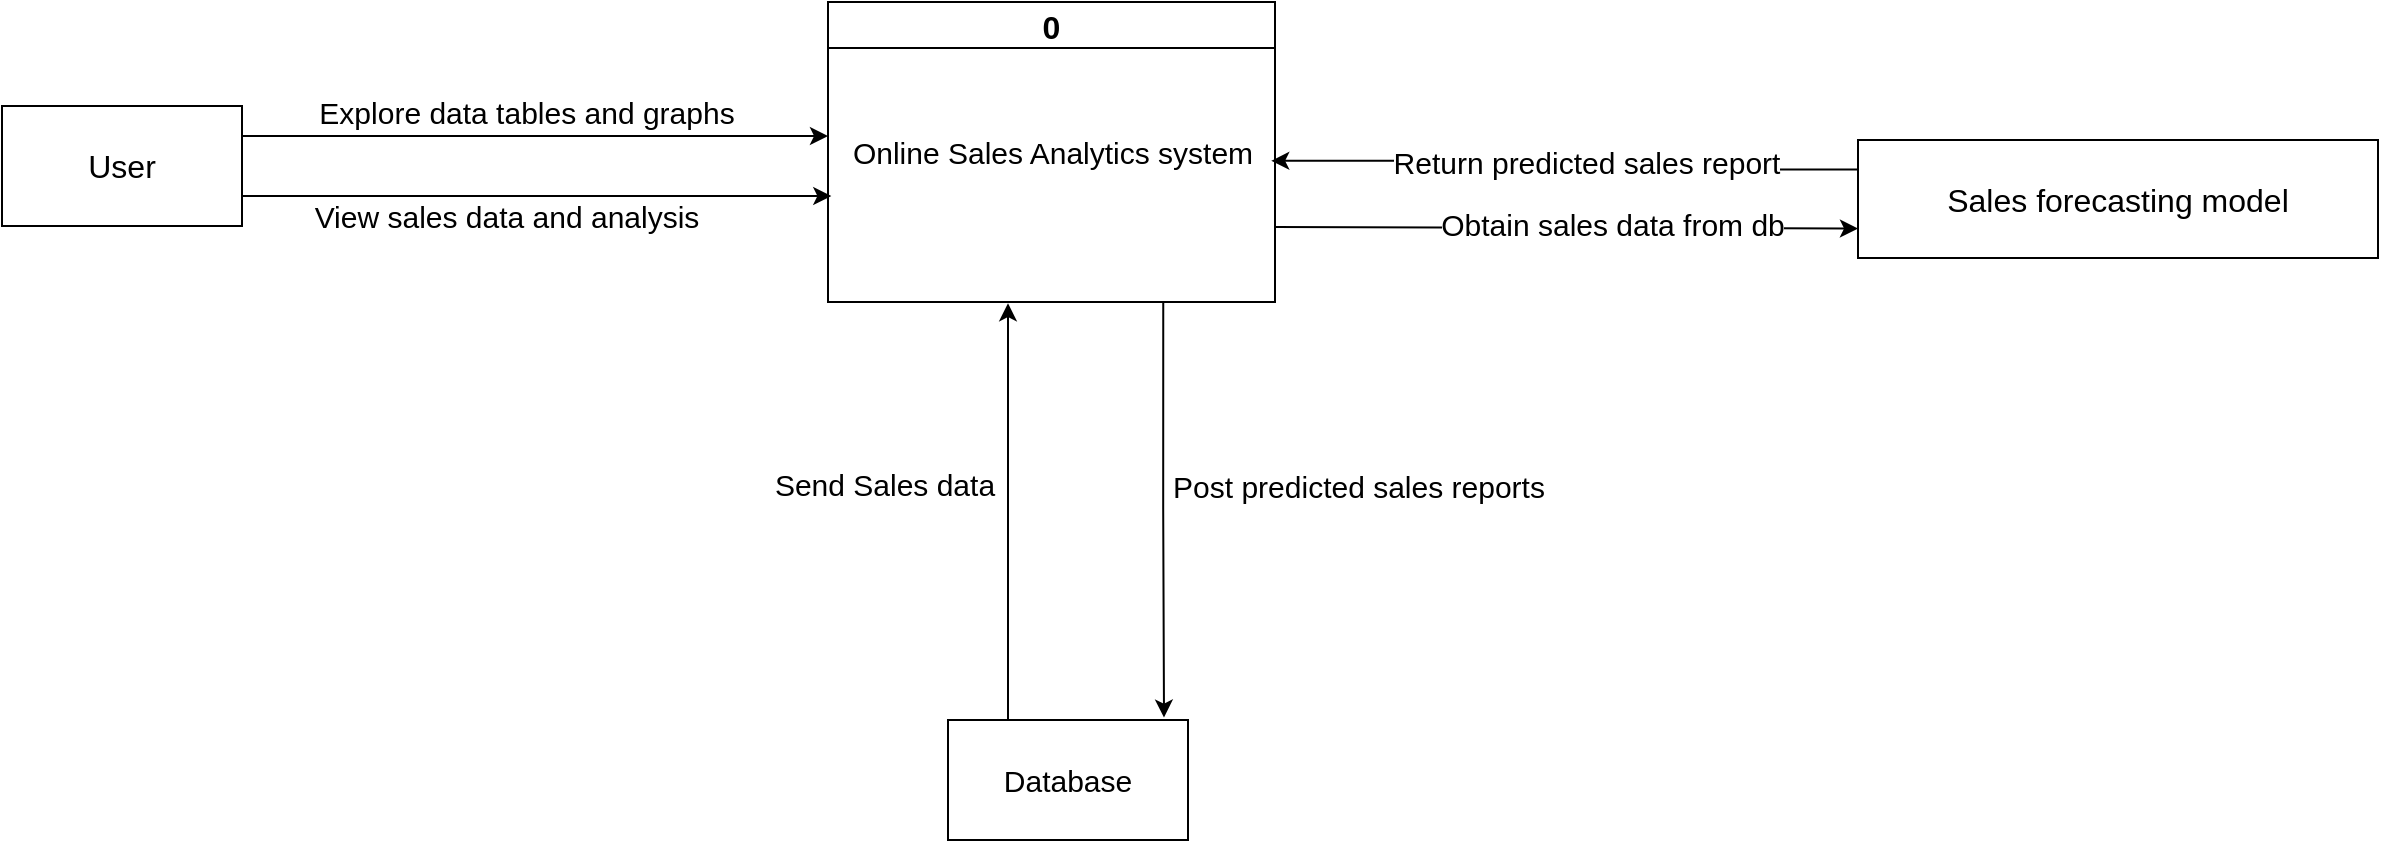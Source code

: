 <mxfile version="22.1.16" type="github">
  <diagram name="Page-1" id="157MY7tqHtxdynqmj1PK">
    <mxGraphModel dx="1850" dy="522" grid="0" gridSize="10" guides="1" tooltips="1" connect="1" arrows="1" fold="1" page="0" pageScale="1" pageWidth="850" pageHeight="1100" math="0" shadow="0">
      <root>
        <mxCell id="0" />
        <mxCell id="1" parent="0" />
        <mxCell id="dbFl1_X2jzq28ZrgJ7Md-6" style="rounded=0;orthogonalLoop=1;jettySize=auto;html=1;exitX=1;exitY=0.75;exitDx=0;exitDy=0;entryX=0;entryY=0.75;entryDx=0;entryDy=0;" edge="1" parent="1" source="oe0KPoGTlrfMrWEbi1mf-1" target="oe0KPoGTlrfMrWEbi1mf-3">
          <mxGeometry relative="1" as="geometry">
            <mxPoint x="189.5" y="216.5" as="sourcePoint" />
            <mxPoint x="409" y="149" as="targetPoint" />
          </mxGeometry>
        </mxCell>
        <mxCell id="dbFl1_X2jzq28ZrgJ7Md-7" value="&lt;font style=&quot;font-size: 15px;&quot;&gt;Obtain sales data from db&lt;/font&gt;" style="edgeLabel;html=1;align=center;verticalAlign=middle;resizable=0;points=[];" vertex="1" connectable="0" parent="dbFl1_X2jzq28ZrgJ7Md-6">
          <mxGeometry x="0.04" y="14" relative="1" as="geometry">
            <mxPoint x="17" y="12" as="offset" />
          </mxGeometry>
        </mxCell>
        <mxCell id="dbFl1_X2jzq28ZrgJ7Md-12" style="edgeStyle=orthogonalEdgeStyle;rounded=0;orthogonalLoop=1;jettySize=auto;html=1;exitX=0.75;exitY=1;exitDx=0;exitDy=0;" edge="1" parent="1" source="oe0KPoGTlrfMrWEbi1mf-1">
          <mxGeometry relative="1" as="geometry">
            <mxPoint x="134" y="438.8" as="targetPoint" />
          </mxGeometry>
        </mxCell>
        <mxCell id="dbFl1_X2jzq28ZrgJ7Md-14" value="&lt;font style=&quot;font-size: 15px;&quot;&gt;Post predicted sales reports&lt;/font&gt;" style="edgeLabel;html=1;align=center;verticalAlign=middle;resizable=0;points=[];" vertex="1" connectable="0" parent="dbFl1_X2jzq28ZrgJ7Md-12">
          <mxGeometry x="0.009" y="1" relative="1" as="geometry">
            <mxPoint x="95" y="-13" as="offset" />
          </mxGeometry>
        </mxCell>
        <mxCell id="oe0KPoGTlrfMrWEbi1mf-1" value="0" style="swimlane;fontSize=16;" parent="1" vertex="1">
          <mxGeometry x="-34" y="81" width="223.5" height="150" as="geometry" />
        </mxCell>
        <mxCell id="oe0KPoGTlrfMrWEbi1mf-2" value="&lt;font style=&quot;font-size: 15px;&quot;&gt;Online Sales Analytics system&lt;/font&gt;" style="text;html=1;align=center;verticalAlign=middle;resizable=0;points=[];autosize=1;strokeColor=none;fillColor=none;fontSize=16;" parent="oe0KPoGTlrfMrWEbi1mf-1" vertex="1">
          <mxGeometry x="2.75" y="59" width="218" height="32" as="geometry" />
        </mxCell>
        <mxCell id="dbFl1_X2jzq28ZrgJ7Md-8" style="edgeStyle=orthogonalEdgeStyle;rounded=0;orthogonalLoop=1;jettySize=auto;html=1;exitX=0;exitY=0.25;exitDx=0;exitDy=0;entryX=1.004;entryY=0.638;entryDx=0;entryDy=0;entryPerimeter=0;" edge="1" parent="1" source="oe0KPoGTlrfMrWEbi1mf-3" target="oe0KPoGTlrfMrWEbi1mf-2">
          <mxGeometry relative="1" as="geometry" />
        </mxCell>
        <mxCell id="dbFl1_X2jzq28ZrgJ7Md-9" value="&lt;font style=&quot;font-size: 15px;&quot;&gt;Return predicted sales report&lt;/font&gt;" style="edgeLabel;html=1;align=center;verticalAlign=middle;resizable=0;points=[];" vertex="1" connectable="0" parent="dbFl1_X2jzq28ZrgJ7Md-8">
          <mxGeometry x="0.042" y="-2" relative="1" as="geometry">
            <mxPoint x="14" y="2" as="offset" />
          </mxGeometry>
        </mxCell>
        <mxCell id="oe0KPoGTlrfMrWEbi1mf-3" value="Sales forecasting model" style="rounded=0;whiteSpace=wrap;html=1;fontSize=16;" parent="1" vertex="1">
          <mxGeometry x="481" y="150" width="260" height="59" as="geometry" />
        </mxCell>
        <mxCell id="dbFl1_X2jzq28ZrgJ7Md-1" style="rounded=0;orthogonalLoop=1;jettySize=auto;html=1;exitX=1;exitY=0.75;exitDx=0;exitDy=0;entryX=-0.005;entryY=1.188;entryDx=0;entryDy=0;entryPerimeter=0;" edge="1" parent="1" source="oe0KPoGTlrfMrWEbi1mf-4" target="oe0KPoGTlrfMrWEbi1mf-2">
          <mxGeometry relative="1" as="geometry">
            <mxPoint x="-329" y="148" as="sourcePoint" />
            <mxPoint x="-34" y="187.5" as="targetPoint" />
          </mxGeometry>
        </mxCell>
        <mxCell id="dbFl1_X2jzq28ZrgJ7Md-2" value="&lt;font style=&quot;font-size: 15px;&quot;&gt;View sales data and analysis&lt;br&gt;&lt;/font&gt;" style="edgeLabel;html=1;align=center;verticalAlign=middle;resizable=0;points=[];" vertex="1" connectable="0" parent="dbFl1_X2jzq28ZrgJ7Md-1">
          <mxGeometry x="0.297" y="-1" relative="1" as="geometry">
            <mxPoint x="-59" y="9" as="offset" />
          </mxGeometry>
        </mxCell>
        <mxCell id="dbFl1_X2jzq28ZrgJ7Md-3" style="edgeStyle=orthogonalEdgeStyle;rounded=0;orthogonalLoop=1;jettySize=auto;html=1;exitX=1;exitY=0.25;exitDx=0;exitDy=0;" edge="1" parent="1" source="oe0KPoGTlrfMrWEbi1mf-4">
          <mxGeometry relative="1" as="geometry">
            <mxPoint x="-34" y="148" as="targetPoint" />
          </mxGeometry>
        </mxCell>
        <mxCell id="dbFl1_X2jzq28ZrgJ7Md-4" value="&lt;span style=&quot;font-size: 15px;&quot;&gt;Explore data tables and graphs&lt;/span&gt;" style="edgeLabel;html=1;align=center;verticalAlign=middle;resizable=0;points=[];" vertex="1" connectable="0" parent="dbFl1_X2jzq28ZrgJ7Md-3">
          <mxGeometry x="0.095" y="-5" relative="1" as="geometry">
            <mxPoint x="-18" y="-18" as="offset" />
          </mxGeometry>
        </mxCell>
        <mxCell id="oe0KPoGTlrfMrWEbi1mf-4" value="User" style="rounded=0;whiteSpace=wrap;html=1;fontSize=16;" parent="1" vertex="1">
          <mxGeometry x="-447" y="133" width="120" height="60" as="geometry" />
        </mxCell>
        <mxCell id="dbFl1_X2jzq28ZrgJ7Md-11" style="edgeStyle=orthogonalEdgeStyle;rounded=0;orthogonalLoop=1;jettySize=auto;html=1;exitX=0.25;exitY=0;exitDx=0;exitDy=0;" edge="1" parent="1" source="dbFl1_X2jzq28ZrgJ7Md-10">
          <mxGeometry relative="1" as="geometry">
            <mxPoint x="56" y="231.6" as="targetPoint" />
          </mxGeometry>
        </mxCell>
        <mxCell id="dbFl1_X2jzq28ZrgJ7Md-13" value="&lt;font style=&quot;font-size: 15px;&quot;&gt;Send Sales data&lt;/font&gt;" style="edgeLabel;html=1;align=center;verticalAlign=middle;resizable=0;points=[];" vertex="1" connectable="0" parent="dbFl1_X2jzq28ZrgJ7Md-11">
          <mxGeometry x="0.183" y="2" relative="1" as="geometry">
            <mxPoint x="-61" y="5" as="offset" />
          </mxGeometry>
        </mxCell>
        <mxCell id="dbFl1_X2jzq28ZrgJ7Md-10" value="&lt;font style=&quot;font-size: 15px;&quot;&gt;Database&lt;/font&gt;" style="rounded=0;whiteSpace=wrap;html=1;" vertex="1" parent="1">
          <mxGeometry x="26" y="440" width="120" height="60" as="geometry" />
        </mxCell>
      </root>
    </mxGraphModel>
  </diagram>
</mxfile>
